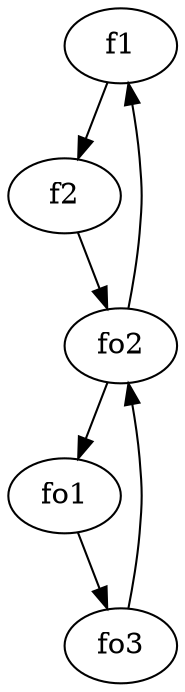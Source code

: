 strict digraph  {
f1;
f2;
fo1;
fo2;
fo3;
f1 -> f2  [weight=2];
f2 -> fo2  [weight=2];
fo1 -> fo3  [weight=2];
fo2 -> fo1  [weight=2];
fo2 -> f1  [weight=2];
fo3 -> fo2  [weight=2];
}
